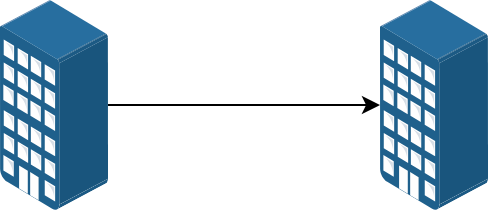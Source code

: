 <mxfile version="20.8.13" type="github">
  <diagram name="第 1 页" id="9c1VEWERxylMTAAzkqru">
    <mxGraphModel dx="2074" dy="1060" grid="1" gridSize="10" guides="1" tooltips="1" connect="1" arrows="1" fold="1" page="1" pageScale="1" pageWidth="827" pageHeight="1169" math="0" shadow="0">
      <root>
        <mxCell id="0" />
        <mxCell id="1" parent="0" />
        <mxCell id="rtkXfg2roxZ0460Mr28F-3" style="edgeStyle=orthogonalEdgeStyle;rounded=0;orthogonalLoop=1;jettySize=auto;html=1;" edge="1" parent="1" source="rtkXfg2roxZ0460Mr28F-1" target="rtkXfg2roxZ0460Mr28F-2">
          <mxGeometry relative="1" as="geometry" />
        </mxCell>
        <mxCell id="rtkXfg2roxZ0460Mr28F-1" value="" style="points=[];aspect=fixed;html=1;align=center;shadow=0;dashed=0;image;image=img/lib/allied_telesis/buildings/Apartments.svg;" vertex="1" parent="1">
          <mxGeometry x="250" y="510" width="54" height="105" as="geometry" />
        </mxCell>
        <mxCell id="rtkXfg2roxZ0460Mr28F-2" value="" style="points=[];aspect=fixed;html=1;align=center;shadow=0;dashed=0;image;image=img/lib/allied_telesis/buildings/Apartments.svg;" vertex="1" parent="1">
          <mxGeometry x="440" y="510" width="54" height="105" as="geometry" />
        </mxCell>
      </root>
    </mxGraphModel>
  </diagram>
</mxfile>
